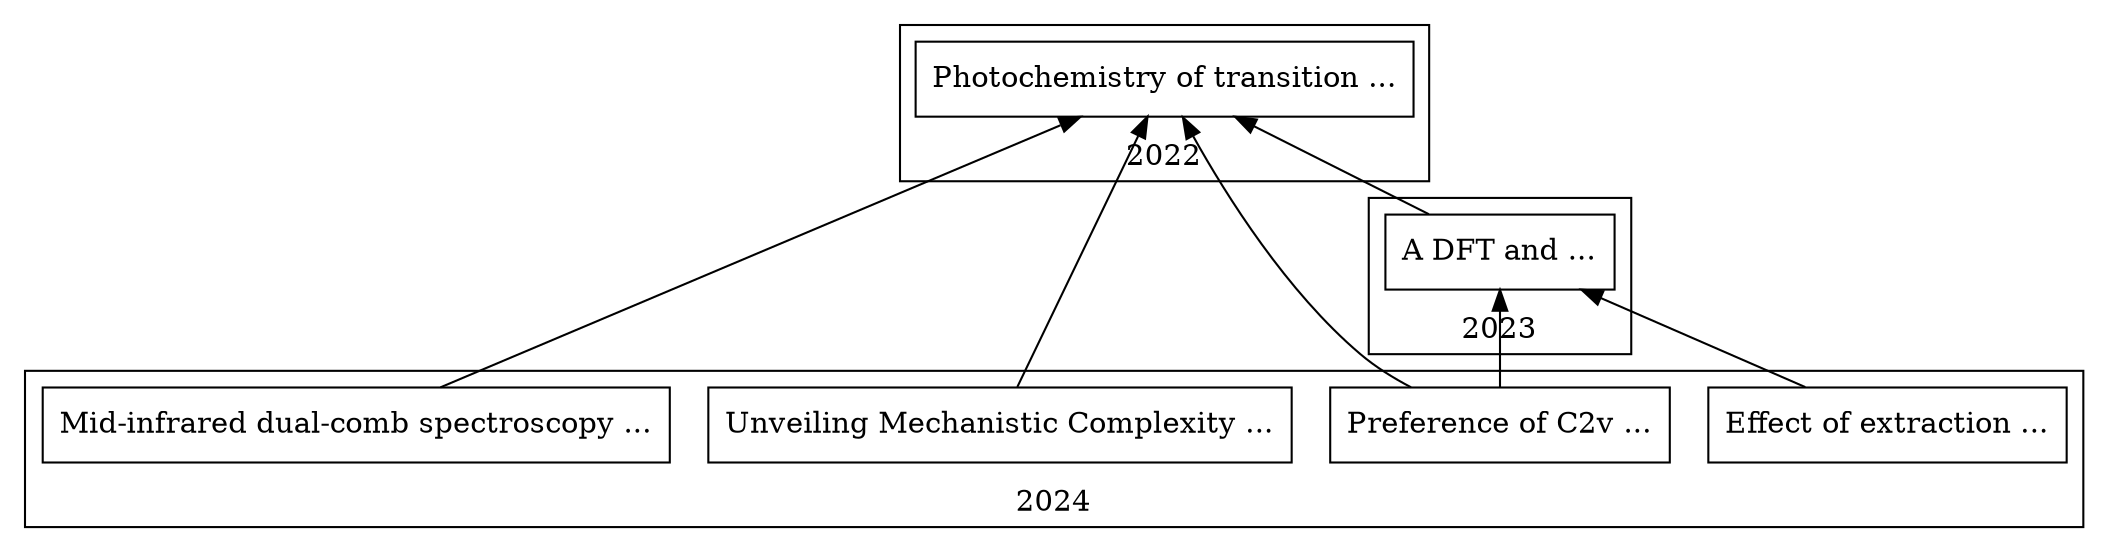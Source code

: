 digraph {
     rankdir=BT;
    "268348425" [label="Mid-infrared dual-comb spectroscopy ...", shape=rectangle, href="https://www.semanticscholar.org/paper/b8003f5669c1719ebd86d70f0ff0d31d659482e9", target="_blank", tooltip="title: Mid-infrared dual-comb spectroscopy with quantum cascade lasers \nauthors: J. Hayden, M. Geiser, M. Gianella, Raphael Horvath, A. Hugi, L. Sterczewski, Markus Mangold\npublished: 2024"];
    "249710437" [label="Photochemistry of transition ...", shape=rectangle, href="https://www.semanticscholar.org/paper/a2266a06e752df98615787746599dc81440c0ae1", target="_blank", tooltip="title: Photochemistry of transition metal carbonyls. \nauthors: J. J. Turner, M. George, M. Poliakoff, R. Perutz\npublished: 2022"];
    "268040009" [label="Unveiling Mechanistic Complexity ...", shape=rectangle, href="https://www.semanticscholar.org/paper/974865acb588c06b3b4d587f81c7f56259ad4774", target="_blank", tooltip="title: Unveiling Mechanistic Complexity in Manganese-Catalyzed C–H Bond
Functionalization Using IR Spectroscopy Over 16 Orders of Magnitude in Time \nauthors: I. Fairlamb, Jason M. Lynam\npublished: 2024"];
    "267446961" [label="Preference of C2v ...", shape=rectangle, href="https://www.semanticscholar.org/paper/e3ba79aa32a1148dca4a7f52108259344fdc4711", target="_blank", tooltip="title: Preference of C2v Symmetry in Low-Spin Hexacarbonyls of Rare-Earth and f
Elements \nauthors: Attila Kovács, Werner Klotzbücher\npublished: 2024"];
    "259739018" [label="A DFT and ...", shape=rectangle, href="https://www.semanticscholar.org/paper/8119b95e9c475d7959fae26c2e70d8d71fcb03b6", target="_blank", tooltip="title: A DFT and Matrix–Isolation IR/UV-Visible Study of High-Coordinated
Lanthanide-CO Complexes \nauthors: A. Kovács, W. Klotzbücher\npublished: 2023"];
    "267630595" [label="Effect of extraction ...", shape=rectangle, href="https://www.semanticscholar.org/paper/c4c3b191a2b33164b5526aa27e32936550c71402", target="_blank", tooltip="title: Effect of extraction parameters on the synergistic reaction mechanism for
arsenic and mercury removal from natural gas condensate via LLE, vibrational
spectroscopy and DFT calculations \nauthors: Teerapon Pirom, Kasidit Nootong, Wikorn Punyain, K. Maneeintr, U. Pancharoen\npublished: 2024"];
     subgraph cluster_0 {
           rank=same;
           label="2022";
      249710437;
      249710437;
      249710437;
      249710437;
     }     subgraph cluster_1 {
           rank=same;
           label="2023";
      259739018;
      259739018;
      259739018;
     }     subgraph cluster_2 {
           rank=same;
           label="2024";
      267446961;
      267630595;
      268348425;
      268040009;
      267446961;
     }    "267446961" -> "249710437";
    "267630595" -> "259739018";
    "268348425" -> "249710437";
    "259739018" -> "249710437";
    "268040009" -> "249710437";
    "267446961" -> "259739018";
}
